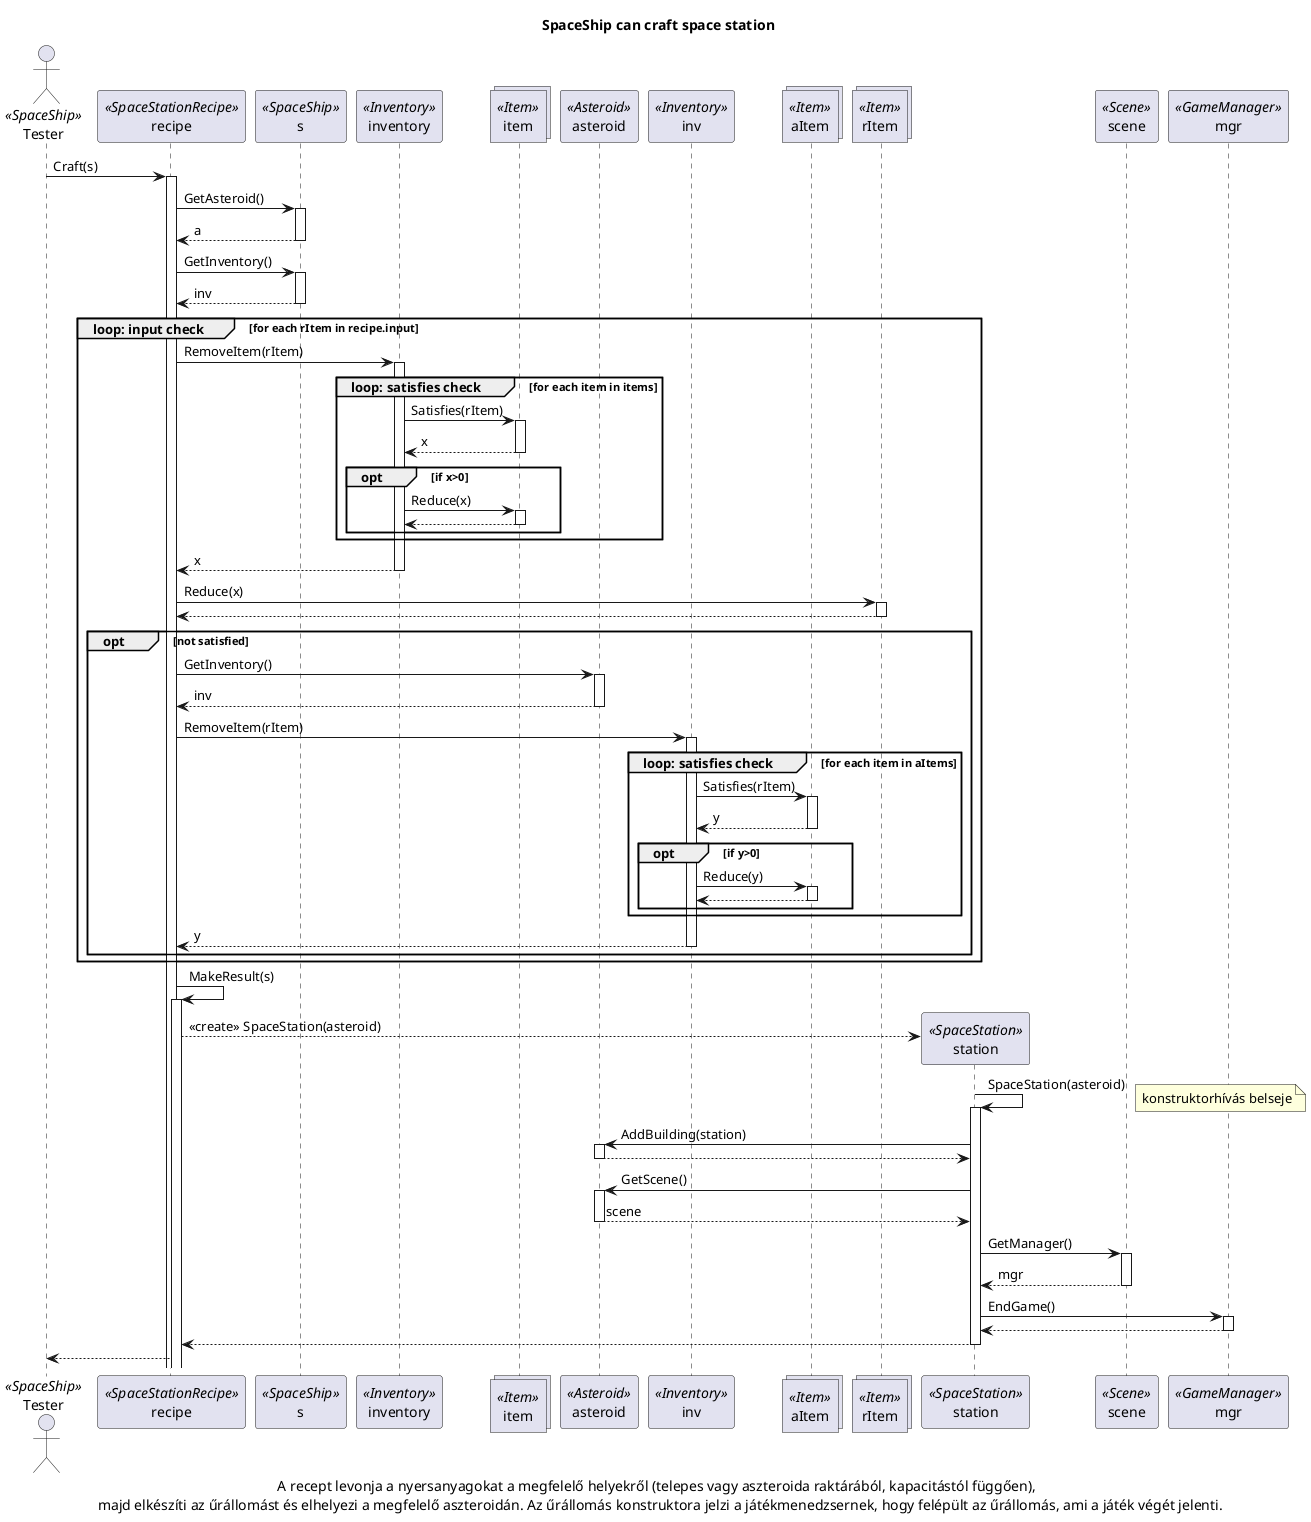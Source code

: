 @startuml
actor Tester as Tester<<SpaceShip>>
participant recipe as recipe <<SpaceStationRecipe>>
participant s as s <<SpaceShip>>
participant inventory as inventory <<Inventory>>
collections item as item <<Item>>
participant asteroid as asteroid <<Asteroid>>
participant inv as inv <<Inventory>>
collections aItem as aItem <<Item>>
collections rItem as rItem <<Item>>
participant station as station <<SpaceStation>>
participant scene as scene <<Scene>>
participant mgr as mgr <<GameManager>>


title SpaceShip can craft space station

Tester-> recipe++: Craft(s)

recipe -> s++: GetAsteroid()
s --> recipe--: a

recipe -> s++: GetInventory()
s --> recipe--: inv

group loop: input check[for each rItem in recipe.input]

    recipe -> inventory++: RemoveItem(rItem)

    group loop: satisfies check [for each item in items] 
         inventory -> item++: Satisfies(rItem)
         item --> inventory--: x
        group opt [if x>0]
            inventory -> item++: Reduce(x)
            item --> inventory--:
        end
    end

    inventory-->recipe--: x

    recipe -> rItem++: Reduce(x)
    rItem --> recipe--: 

    group opt [not satisfied]
        recipe -> asteroid++: GetInventory()
        asteroid --> recipe--: inv

        recipe -> inv++: RemoveItem(rItem)

            group loop: satisfies check [for each item in aItems] 
                 inv -> aItem++: Satisfies(rItem)
                 aItem --> inv--: y
                group opt [if y>0]
                      inv -> aItem++: Reduce(y)
                      aItem --> inv--:
                 end
           end
        inv--> recipe--: y
    end
end
recipe -> recipe++: MakeResult(s)

create station
recipe --> station: <<create>> SpaceStation(asteroid)
station -> station++:  SpaceStation(asteroid)

note right
konstruktorhívás belseje
end note

station -> asteroid++: AddBuilding(station)
asteroid --> station--: 

station -> asteroid++: GetScene()
asteroid --> station--: scene

station -> scene++: GetManager()
scene --> station--: mgr

station -> mgr++: EndGame()
mgr --> station--: 

station-->recipe--:


recipe --> Tester: 

caption A recept levonja a nyersanyagokat a megfelelő helyekről (telepes vagy aszteroida raktárából, kapacitástól függően), \n majd elkészíti az űrállomást és elhelyezi a megfelelő aszteroidán. Az űrállomás konstruktora jelzi a játékmenedzsernek, hogy felépült az űrállomás, ami a játék végét jelenti. 

@enduml